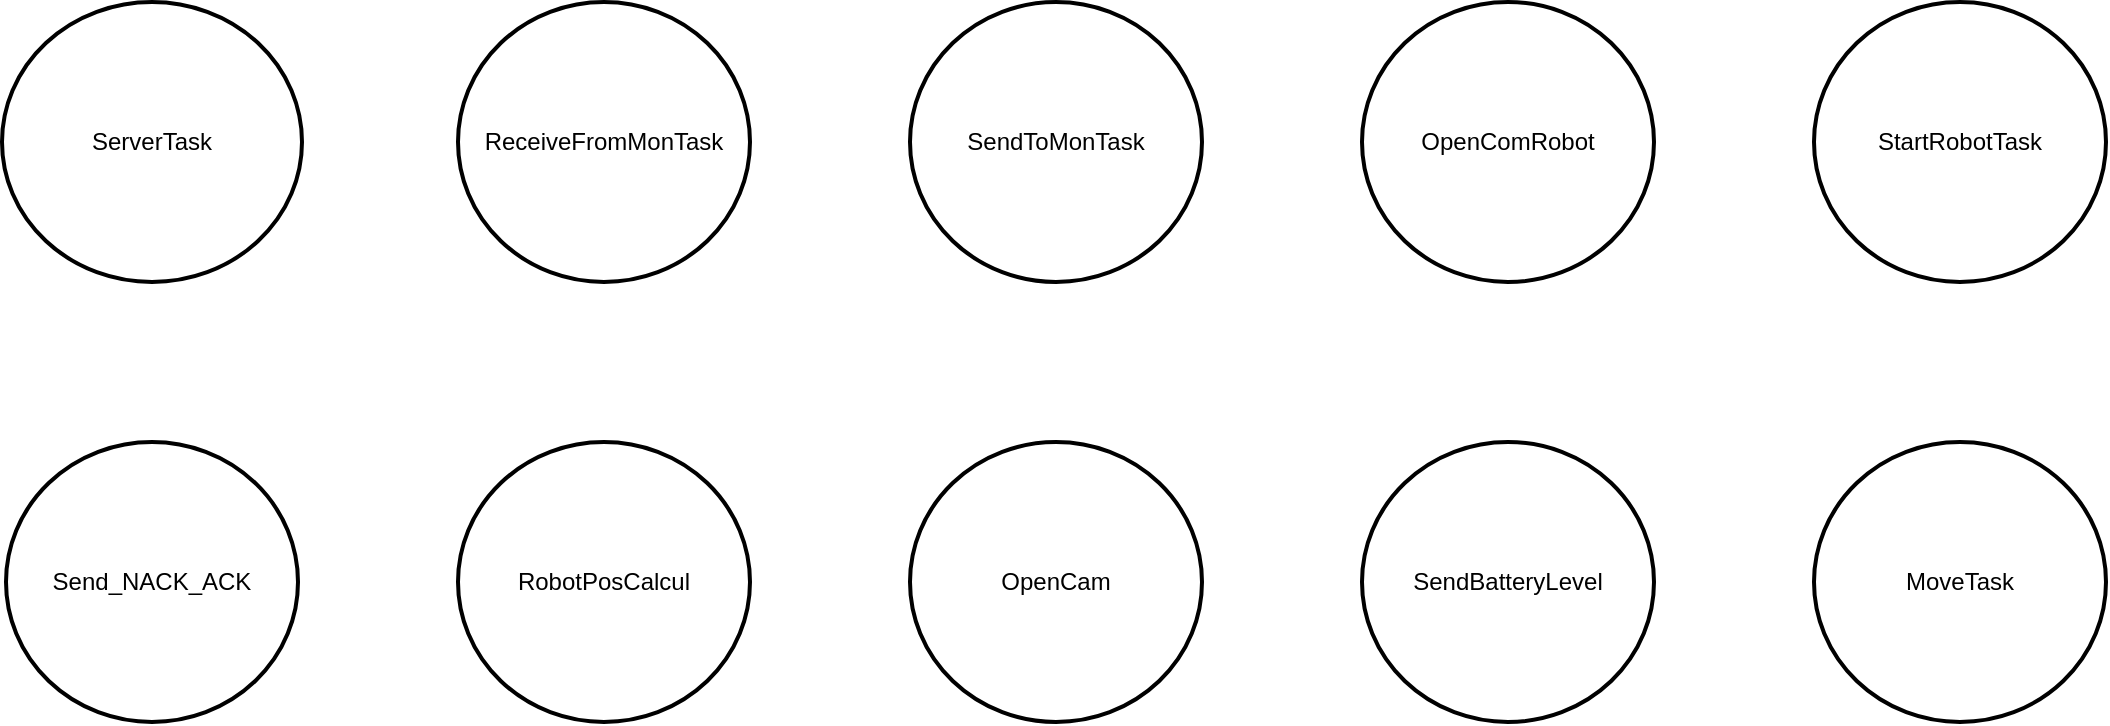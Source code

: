 <mxfile version="26.2.9">
  <diagram name="Page-1" id="iRX-Zw3rXRFVKdlmw2_z">
    <mxGraphModel dx="985" dy="532" grid="1" gridSize="10" guides="1" tooltips="1" connect="1" arrows="1" fold="1" page="1" pageScale="1" pageWidth="827" pageHeight="1169" math="0" shadow="0">
      <root>
        <mxCell id="0" />
        <mxCell id="1" parent="0" />
        <mxCell id="-x2ui8f0OP5rvinT5ZCn-2" value="SendToMonTask" style="strokeWidth=2;html=1;shape=mxgraph.flowchart.start_2;whiteSpace=wrap;" vertex="1" parent="1">
          <mxGeometry x="574" y="100" width="146" height="140" as="geometry" />
        </mxCell>
        <mxCell id="-x2ui8f0OP5rvinT5ZCn-3" value="ReceiveFromMonTask" style="strokeWidth=2;html=1;shape=mxgraph.flowchart.start_2;whiteSpace=wrap;" vertex="1" parent="1">
          <mxGeometry x="348" y="100" width="146" height="140" as="geometry" />
        </mxCell>
        <mxCell id="-x2ui8f0OP5rvinT5ZCn-5" value="OpenComRobot" style="strokeWidth=2;html=1;shape=mxgraph.flowchart.start_2;whiteSpace=wrap;" vertex="1" parent="1">
          <mxGeometry x="800" y="100" width="146" height="140" as="geometry" />
        </mxCell>
        <mxCell id="-x2ui8f0OP5rvinT5ZCn-1" value="ServerTask" style="strokeWidth=2;html=1;shape=mxgraph.flowchart.start_2;whiteSpace=wrap;" vertex="1" parent="1">
          <mxGeometry x="120" y="100" width="150" height="140" as="geometry" />
        </mxCell>
        <mxCell id="-x2ui8f0OP5rvinT5ZCn-8" value="StartRobotTask" style="strokeWidth=2;html=1;shape=mxgraph.flowchart.start_2;whiteSpace=wrap;" vertex="1" parent="1">
          <mxGeometry x="1026" y="100" width="146" height="140" as="geometry" />
        </mxCell>
        <mxCell id="-x2ui8f0OP5rvinT5ZCn-10" value="MoveTask" style="strokeWidth=2;html=1;shape=mxgraph.flowchart.start_2;whiteSpace=wrap;" vertex="1" parent="1">
          <mxGeometry x="1026" y="320" width="146" height="140" as="geometry" />
        </mxCell>
        <mxCell id="-x2ui8f0OP5rvinT5ZCn-12" value="SendBatteryLevel" style="strokeWidth=2;html=1;shape=mxgraph.flowchart.start_2;whiteSpace=wrap;" vertex="1" parent="1">
          <mxGeometry x="800" y="320" width="146" height="140" as="geometry" />
        </mxCell>
        <mxCell id="-x2ui8f0OP5rvinT5ZCn-14" value="OpenCam" style="strokeWidth=2;html=1;shape=mxgraph.flowchart.start_2;whiteSpace=wrap;" vertex="1" parent="1">
          <mxGeometry x="574" y="320" width="146" height="140" as="geometry" />
        </mxCell>
        <mxCell id="-x2ui8f0OP5rvinT5ZCn-16" value="RobotPosCalcul" style="strokeWidth=2;html=1;shape=mxgraph.flowchart.start_2;whiteSpace=wrap;" vertex="1" parent="1">
          <mxGeometry x="348" y="320" width="146" height="140" as="geometry" />
        </mxCell>
        <mxCell id="-x2ui8f0OP5rvinT5ZCn-18" value="Send_NACK_ACK" style="strokeWidth=2;html=1;shape=mxgraph.flowchart.start_2;whiteSpace=wrap;" vertex="1" parent="1">
          <mxGeometry x="122" y="320" width="146" height="140" as="geometry" />
        </mxCell>
      </root>
    </mxGraphModel>
  </diagram>
</mxfile>
